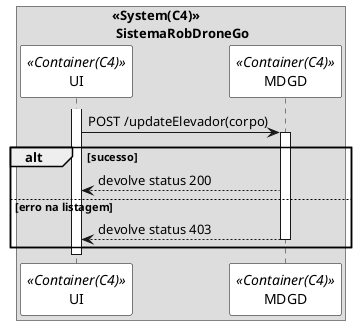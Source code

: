 @startuml vp2

skinparam sequence {
ParticipantBorderColor black
ParticipantBackgroundColor white
}

box "<<System(C4)>>\n SistemaRobDroneGo"
participant UI as ui <<Container(C4)>>
participant MDGD as mdl <<Container(C4)>>
activate ui
ui -> mdl: POST /updateElevador(corpo)
activate mdl
alt sucesso
mdl --> ui: devolve status 200
else erro na listagem
mdl --> ui: devolve status 403
deactivate mdl
end 
deactivate ui

end box

@enduml